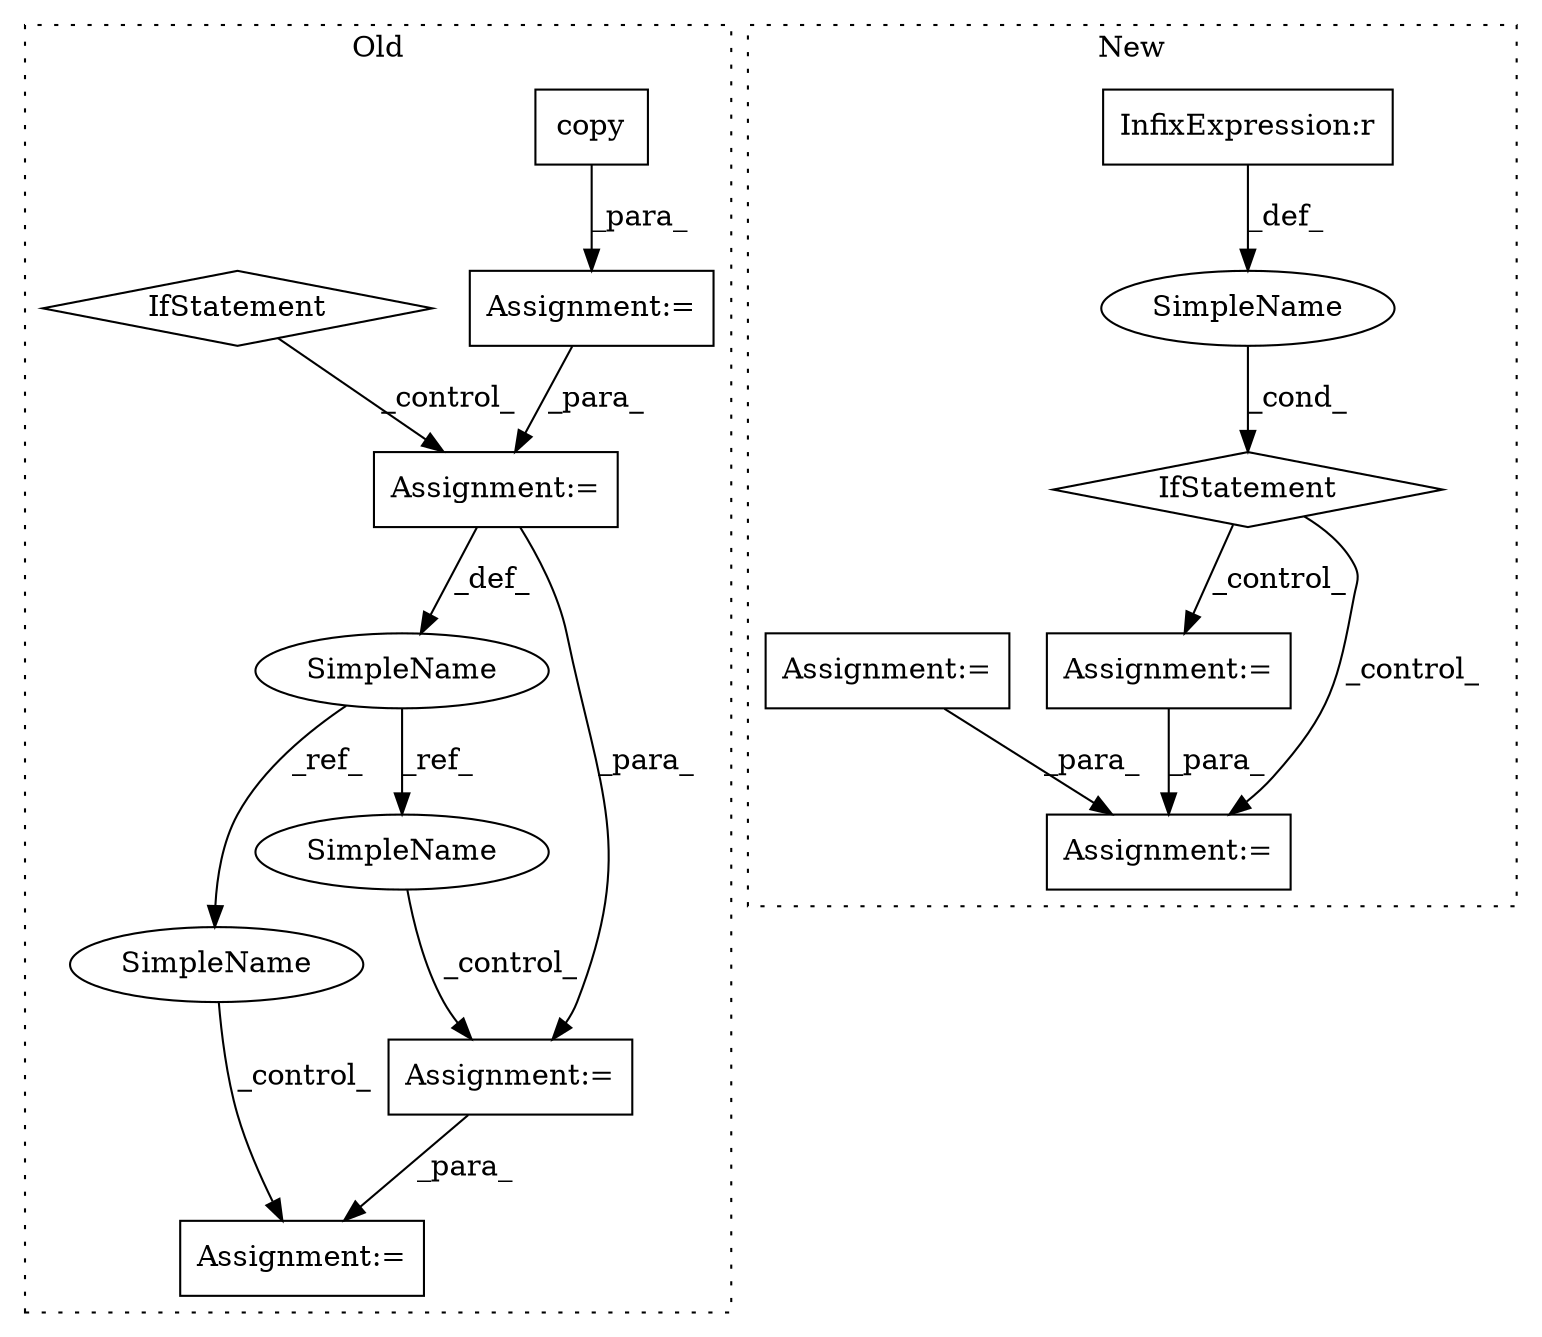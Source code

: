 digraph G {
subgraph cluster0 {
1 [label="copy" a="32" s="6171" l="6" shape="box"];
3 [label="Assignment:=" a="7" s="6148" l="1" shape="box"];
7 [label="Assignment:=" a="7" s="6443" l="2" shape="box"];
8 [label="IfStatement" a="25" s="6183,6209" l="4,2" shape="diamond"];
10 [label="Assignment:=" a="7" s="7118" l="1" shape="box"];
11 [label="SimpleName" a="42" s="6428" l="15" shape="ellipse"];
12 [label="Assignment:=" a="7" s="6540" l="1" shape="box"];
14 [label="SimpleName" a="42" s="6507" l="15" shape="ellipse"];
15 [label="SimpleName" a="42" s="7038" l="15" shape="ellipse"];
label = "Old";
style="dotted";
}
subgraph cluster1 {
2 [label="IfStatement" a="25" s="5193,5219" l="4,2" shape="diamond"];
4 [label="Assignment:=" a="7" s="5237" l="1" shape="box"];
5 [label="SimpleName" a="42" s="" l="" shape="ellipse"];
6 [label="InfixExpression:r" a="27" s="5215" l="3" shape="box"];
9 [label="Assignment:=" a="7" s="5333" l="1" shape="box"];
13 [label="Assignment:=" a="7" s="4873" l="1" shape="box"];
label = "New";
style="dotted";
}
1 -> 3 [label="_para_"];
2 -> 4 [label="_control_"];
2 -> 9 [label="_control_"];
3 -> 7 [label="_para_"];
4 -> 9 [label="_para_"];
5 -> 2 [label="_cond_"];
6 -> 5 [label="_def_"];
7 -> 11 [label="_def_"];
7 -> 12 [label="_para_"];
8 -> 7 [label="_control_"];
11 -> 15 [label="_ref_"];
11 -> 14 [label="_ref_"];
12 -> 10 [label="_para_"];
13 -> 9 [label="_para_"];
14 -> 12 [label="_control_"];
15 -> 10 [label="_control_"];
}
